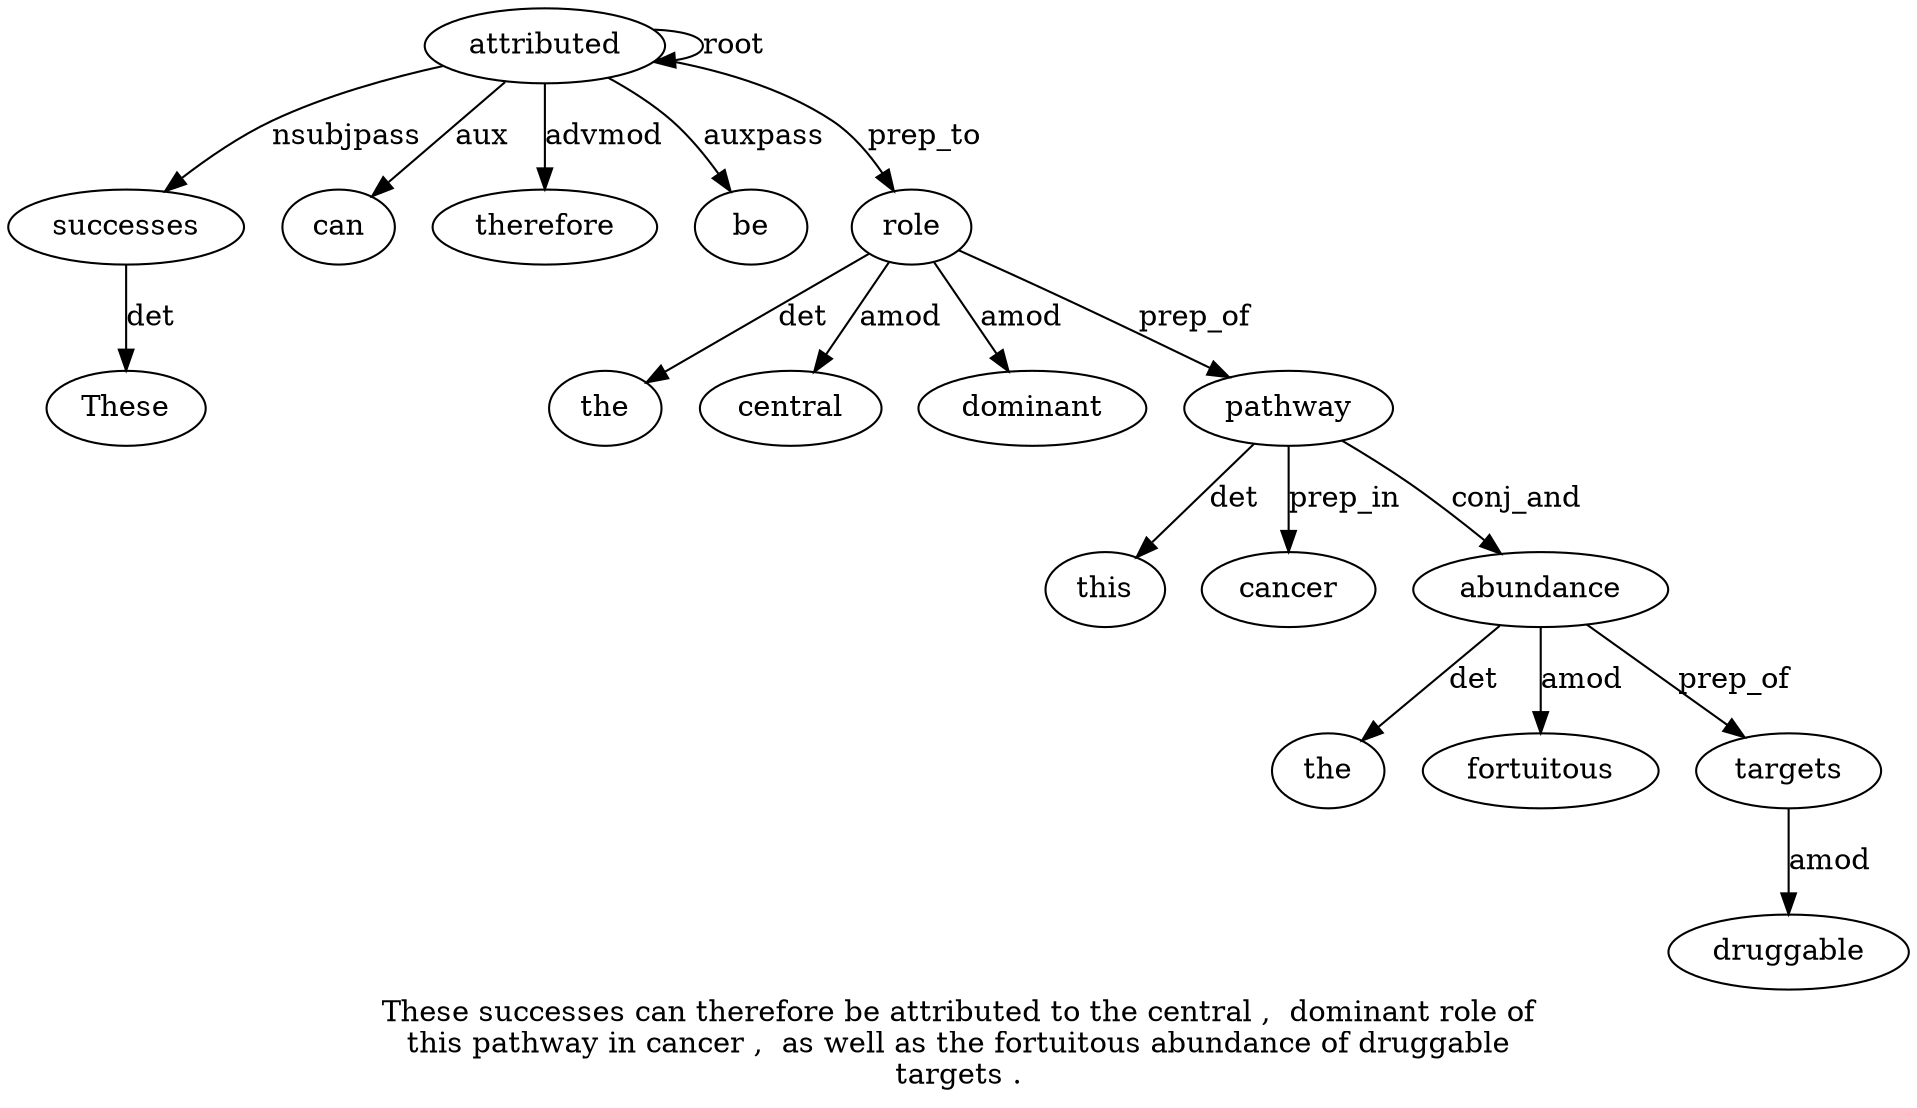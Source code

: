 digraph "These successes can therefore be attributed to the central ,  dominant role of this pathway in cancer ,  as well as the fortuitous abundance of druggable targets ." {
label="These successes can therefore be attributed to the central ,  dominant role of
this pathway in cancer ,  as well as the fortuitous abundance of druggable
targets .";
successes2 [style=filled, fillcolor=white, label=successes];
These1 [style=filled, fillcolor=white, label=These];
successes2 -> These1  [label=det];
attributed6 [style=filled, fillcolor=white, label=attributed];
attributed6 -> successes2  [label=nsubjpass];
can3 [style=filled, fillcolor=white, label=can];
attributed6 -> can3  [label=aux];
therefore4 [style=filled, fillcolor=white, label=therefore];
attributed6 -> therefore4  [label=advmod];
be5 [style=filled, fillcolor=white, label=be];
attributed6 -> be5  [label=auxpass];
attributed6 -> attributed6  [label=root];
role12 [style=filled, fillcolor=white, label=role];
the8 [style=filled, fillcolor=white, label=the];
role12 -> the8  [label=det];
central9 [style=filled, fillcolor=white, label=central];
role12 -> central9  [label=amod];
dominant11 [style=filled, fillcolor=white, label=dominant];
role12 -> dominant11  [label=amod];
attributed6 -> role12  [label=prep_to];
pathway15 [style=filled, fillcolor=white, label=pathway];
this14 [style=filled, fillcolor=white, label=this];
pathway15 -> this14  [label=det];
role12 -> pathway15  [label=prep_of];
cancer17 [style=filled, fillcolor=white, label=cancer];
pathway15 -> cancer17  [label=prep_in];
abundance24 [style=filled, fillcolor=white, label=abundance];
the22 [style=filled, fillcolor=white, label=the];
abundance24 -> the22  [label=det];
fortuitous23 [style=filled, fillcolor=white, label=fortuitous];
abundance24 -> fortuitous23  [label=amod];
pathway15 -> abundance24  [label=conj_and];
targets27 [style=filled, fillcolor=white, label=targets];
druggable26 [style=filled, fillcolor=white, label=druggable];
targets27 -> druggable26  [label=amod];
abundance24 -> targets27  [label=prep_of];
}
